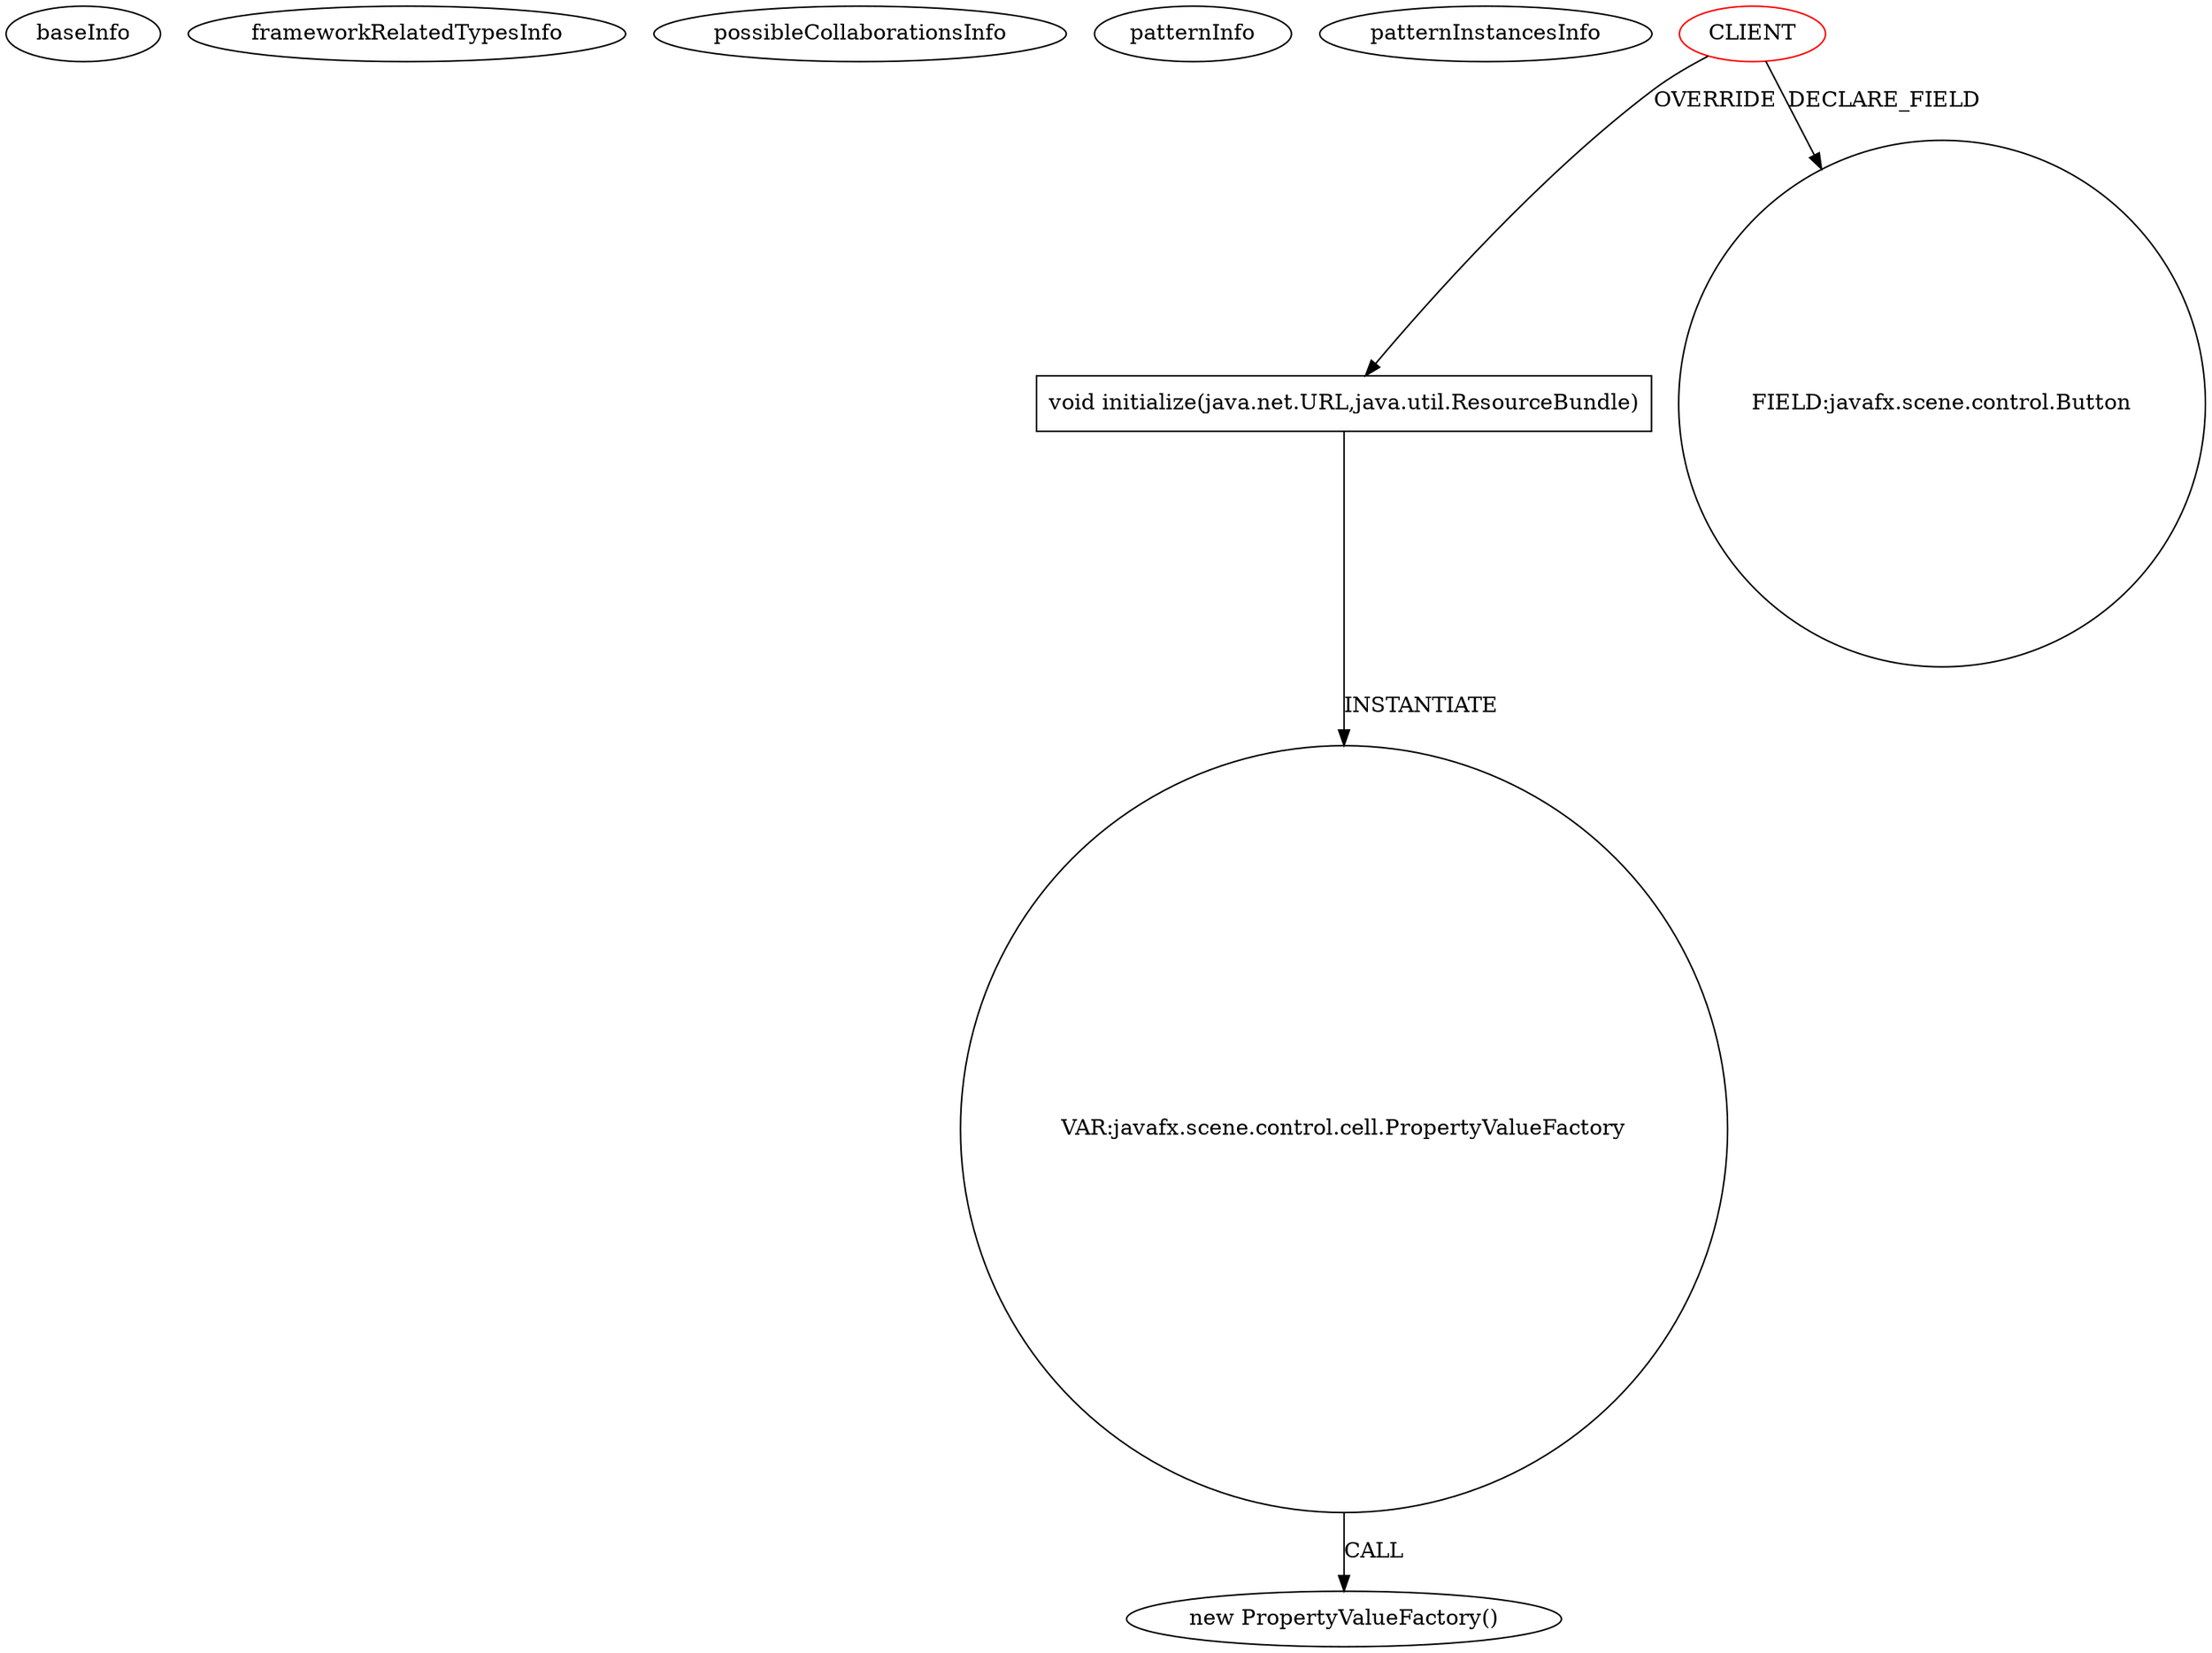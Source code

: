 digraph {
baseInfo[graphId=424,category="pattern",isAnonymous=false,possibleRelation=false]
frameworkRelatedTypesInfo[]
possibleCollaborationsInfo[]
patternInfo[frequency=12.0,patternRootClient=0]
patternInstancesInfo[0="making-todo-tsa~/making-todo-tsa/todo-tsa-master/todo-fx/src/main/java/todo/app/TodoController.java~TodoController~3522",1="geyrix57-Proyecto_1_Bases~/geyrix57-Proyecto_1_Bases/Proyecto_1_Bases-master/src/Control/ControlLog.java~ControlLog~2710",2="JoshuaHanrahan-DVDCollectionApp~/JoshuaHanrahan-DVDCollectionApp/DVDCollectionApp-master/src/dvdcollectionapp/view/DvdcollectionappfxmlController.java~DvdcollectionappfxmlController~728",3="warpcorebreach-AAH~/warpcorebreach-AAH/AAH-master/AAH/src/aah/AptAllotmentController.java~AptAllotmentController~4733",4="diogocs1-FPessoais~/diogocs1-FPessoais/FPessoais-master/FinancasPessoais/src/app/controllers/HomeController.java~HomeController~2490",5="warpcorebreach-AAH~/warpcorebreach-AAH/AAH-master/AAH/src/aah/ManMaintRequestController.java~ManMaintRequestController~4736",6="7thwheel-medaka-chan~/7thwheel-medaka-chan/medaka-chan-master/src/seventhwheel/pos/controller/PosController.java~PosController~30",7="NirmalL-Shark~/NirmalL-Shark/Shark-master/src/Controller.java~Controller~1009",8="7thwheel-medaka-chan~/7thwheel-medaka-chan/medaka-chan-master/src/seventhwheel/pos/controller/SuppliersController.java~SuppliersController~23",9="crosswords-testEnvironment~/crosswords-testEnvironment/testEnvironment-master/src/GUI/MainController.java~MainController~2315",10="warpcorebreach-AAH~/warpcorebreach-AAH/AAH-master/AAH/src/aah/AppReviewController.java~AppReviewController~4716",11="Geekly-fieldmarshalfx~/Geekly-fieldmarshalfx/fieldmarshalfx-master/src/net/geeklythings/fm/ui/fxml/LoadTournamentDialogController.java~LoadTournamentDialogController~500"]
97[label="new PropertyValueFactory()",vertexType="CONSTRUCTOR_CALL",isFrameworkType=false]
98[label="VAR:javafx.scene.control.cell.PropertyValueFactory",vertexType="VARIABLE_EXPRESION",isFrameworkType=false,shape=circle]
81[label="void initialize(java.net.URL,java.util.ResourceBundle)",vertexType="OVERRIDING_METHOD_DECLARATION",isFrameworkType=false,shape=box]
0[label="CLIENT",vertexType="ROOT_CLIENT_CLASS_DECLARATION",isFrameworkType=false,color=red]
10[label="FIELD:javafx.scene.control.Button",vertexType="FIELD_DECLARATION",isFrameworkType=false,shape=circle]
98->97[label="CALL"]
81->98[label="INSTANTIATE"]
0->10[label="DECLARE_FIELD"]
0->81[label="OVERRIDE"]
}
